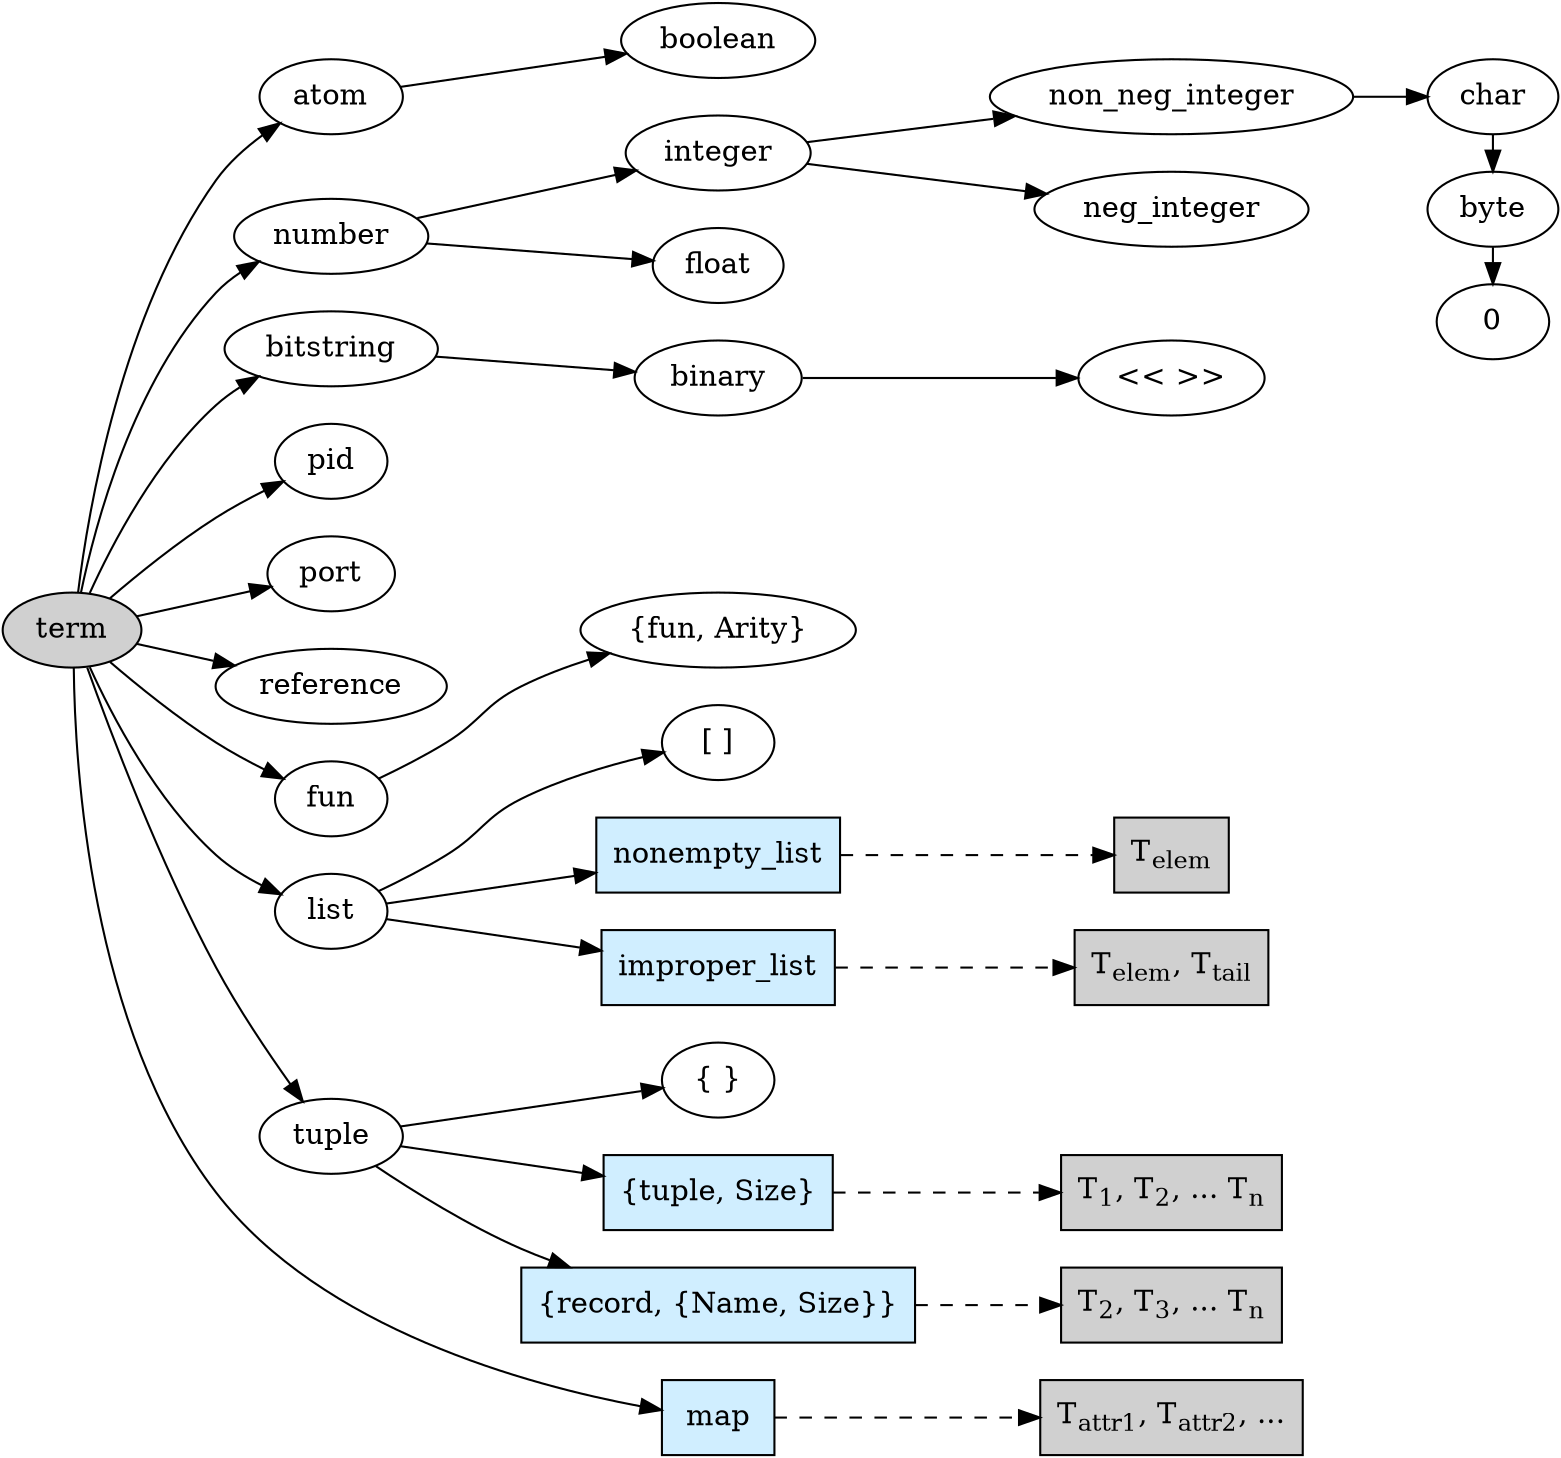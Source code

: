 digraph type_hierarchy {
        graph [ dpi = 75 ];
        rankdir=LR;
        node [fontname="NewCenturySchlbk-Roman"];
        ordering=out;
        pad=0.02;

        bgcolor=transparent;

        {
                node [style=filled; fillcolor="#D0D0D0"];
                term;
        }

        {
                node [shape=box; style=filled; fillcolor="#D0EEFF"];
                rank = same;

                map;
                nonempty_list;
                improper_list;
                "{tuple, Size}";
                "{record, {Name, Size}}";
        }

        {
                node [shape=box; style=filled; fillcolor="#D0D0D0"];
                _attrs [label=<T<SUB>attr1</SUB>, T<SUB>attr2</SUB>, ...>];
                _nonempty_elements [label=<T<SUB>elem</SUB>>];
                _improper_elements [label=<T<SUB>elem</SUB>, T<SUB>tail</SUB>>];
                _tuple_fields [label=<T<SUB>1</SUB>, T<SUB>2</SUB>, ... T<SUB>n</SUB>>];
                _record_fields [label=<T<SUB>2</SUB>, T<SUB>3</SUB>, ... T<SUB>n</SUB>>];
        }

        {       /* This is a hack to spare some figure real estate. */
                rank = same;
                char; byte; 0;
        }

        term -> atom;
        term -> number;
        term -> bitstring;
        term -> pid;
        term -> port;
        term -> reference;
        term -> fun;
        term -> list;
        term -> tuple;
        term -> map;

        atom -> boolean;

        number -> integer;
        number -> float;

        integer -> non_neg_integer;
        integer -> neg_integer;

        non_neg_integer -> char;

        char -> byte;

        byte -> 0;

        bitstring -> binary;
        binary -> "<< >>";

        fun -> "{fun, Arity}";

        list -> "[ ]";
        list -> nonempty_list;
        list -> improper_list;

        tuple -> "{ }";
        tuple -> "{tuple, Size}";
        tuple -> "{record, {Name, Size}}";

        nonempty_list -> _nonempty_elements [style="dashed"];
        improper_list -> _improper_elements [style="dashed"];
        "{tuple, Size}" -> _tuple_fields [style="dashed"];
        "{record, {Name, Size}}" -> _record_fields [style="dashed"];
        map -> _attrs [style="dashed"];
}
